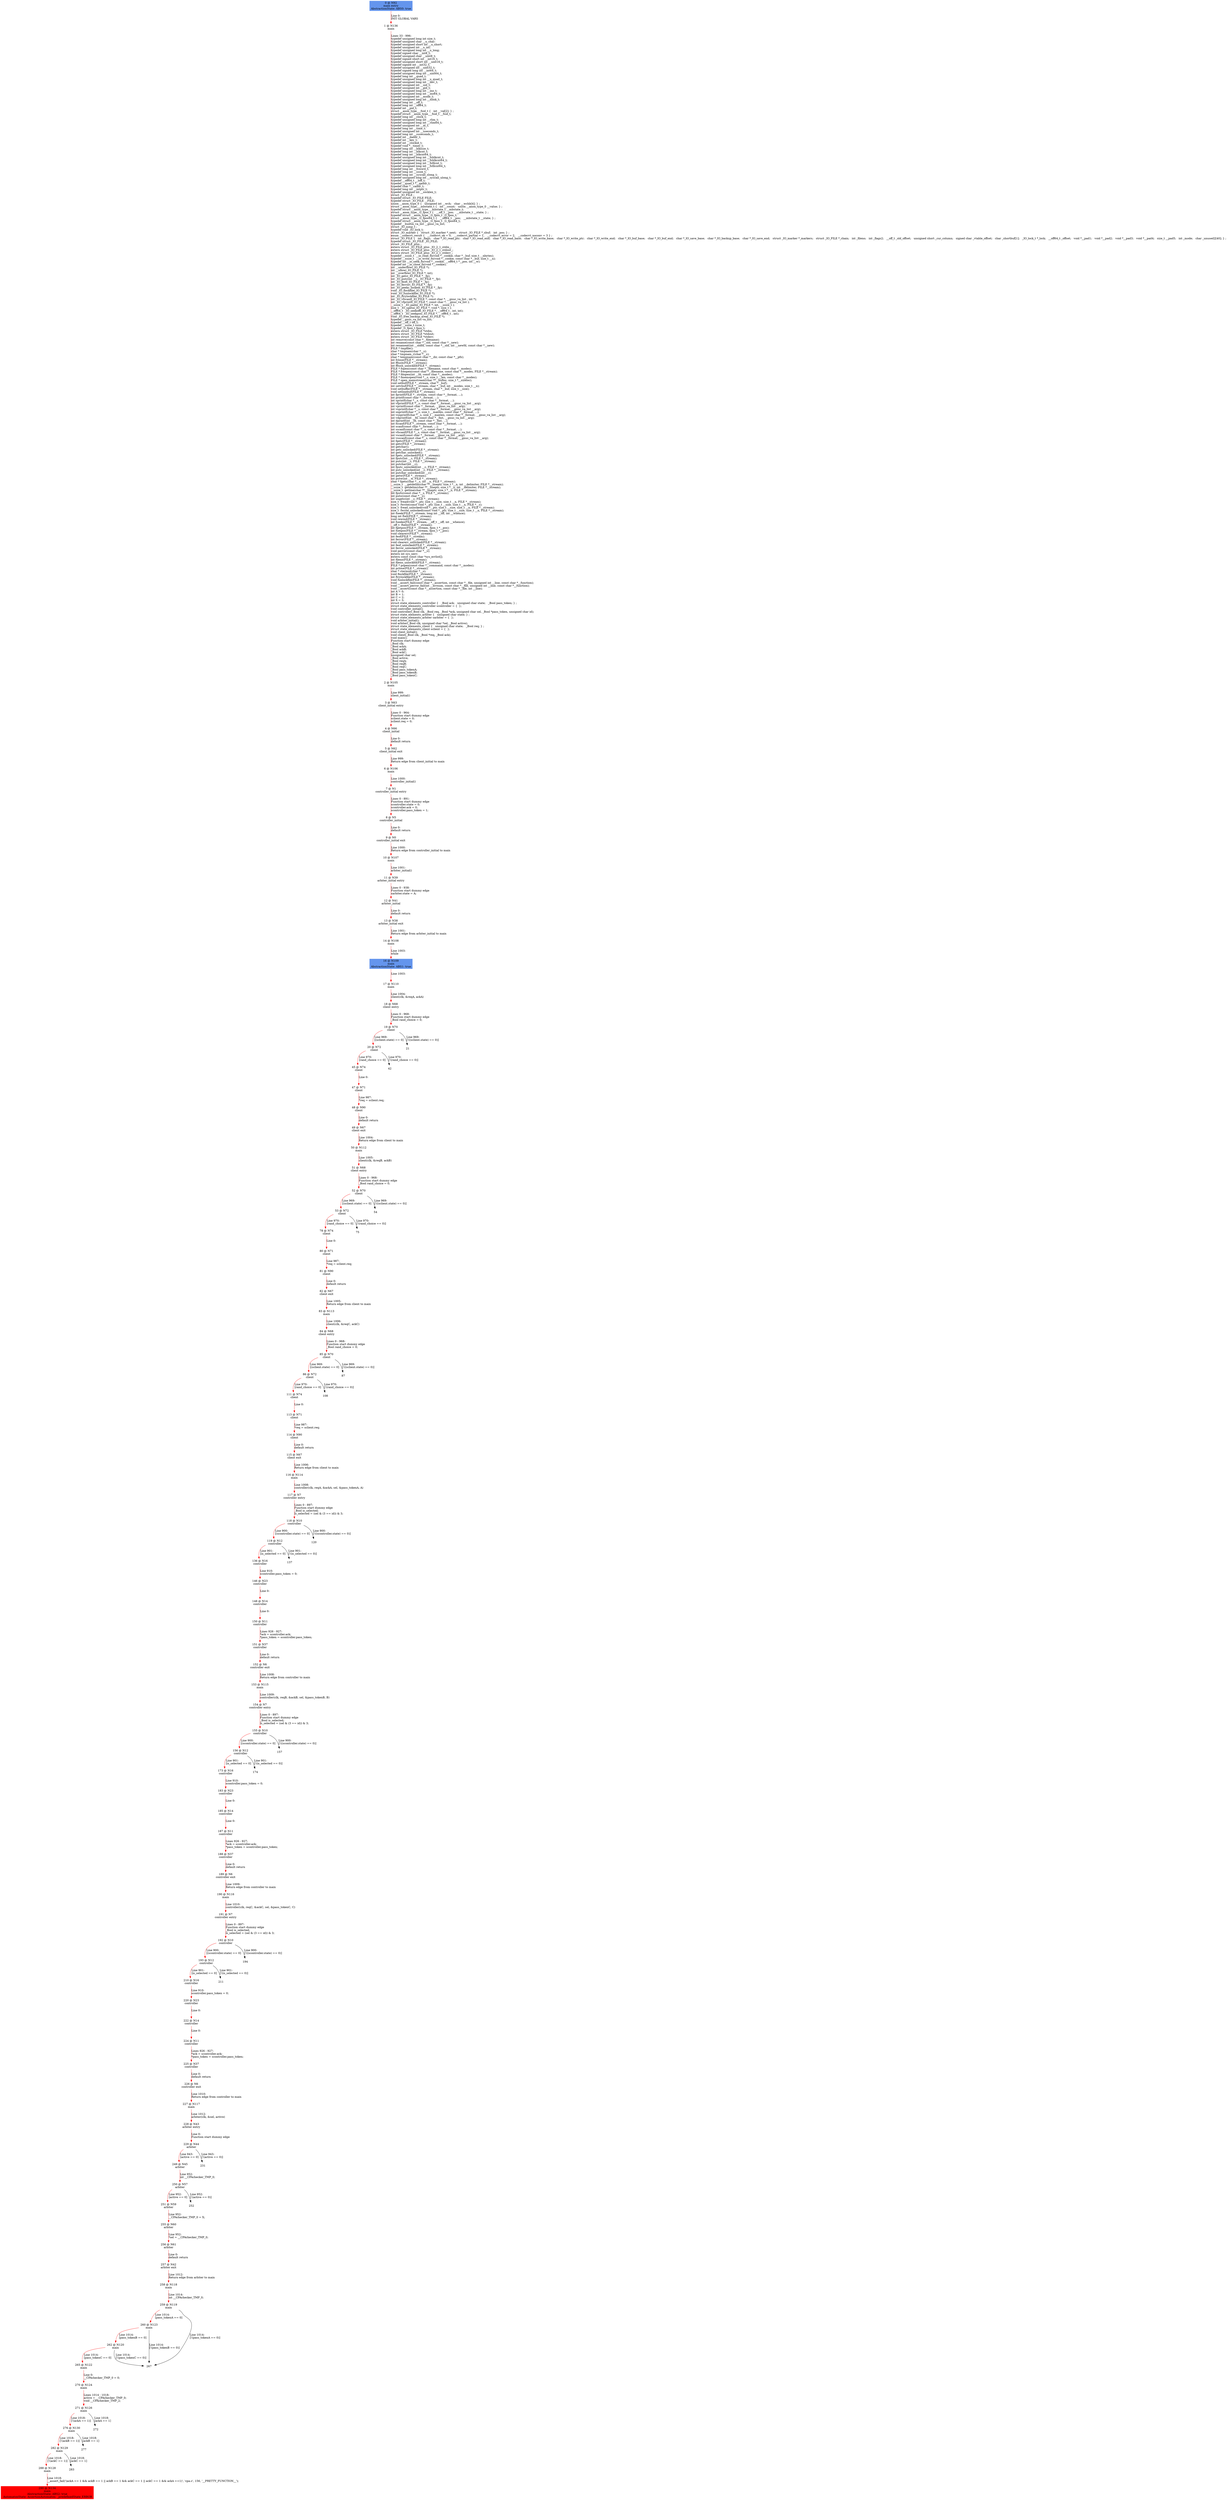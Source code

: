 digraph ARG {
node [style="filled" shape="box" color="white"]
0 [fillcolor="cornflowerblue" label="0 @ N92\nmain entry\nAbstractionState: ABS0: true\n" id="0"]
1 [label="1 @ N136\nmain\n" id="1"]
2 [label="2 @ N105\nmain\n" id="2"]
3 [label="3 @ N63\nclient_initial entry\n" id="3"]
4 [label="4 @ N66\nclient_initial\n" id="4"]
5 [label="5 @ N62\nclient_initial exit\n" id="5"]
6 [label="6 @ N106\nmain\n" id="6"]
7 [label="7 @ N1\ncontroller_initial entry\n" id="7"]
8 [label="8 @ N5\ncontroller_initial\n" id="8"]
9 [label="9 @ N0\ncontroller_initial exit\n" id="9"]
10 [label="10 @ N107\nmain\n" id="10"]
11 [label="11 @ N39\narbiter_initial entry\n" id="11"]
12 [label="12 @ N41\narbiter_initial\n" id="12"]
13 [label="13 @ N38\narbiter_initial exit\n" id="13"]
14 [label="14 @ N108\nmain\n" id="14"]
16 [fillcolor="cornflowerblue" label="16 @ N109\nmain\nAbstractionState: ABS1: true\n" id="16"]
17 [label="17 @ N110\nmain\n" id="17"]
18 [label="18 @ N68\nclient entry\n" id="18"]
19 [label="19 @ N70\nclient\n" id="19"]
20 [label="20 @ N72\nclient\n" id="20"]
45 [label="45 @ N74\nclient\n" id="45"]
47 [label="47 @ N71\nclient\n" id="47"]
48 [label="48 @ N90\nclient\n" id="48"]
49 [label="49 @ N67\nclient exit\n" id="49"]
50 [label="50 @ N112\nmain\n" id="50"]
51 [label="51 @ N68\nclient entry\n" id="51"]
52 [label="52 @ N70\nclient\n" id="52"]
53 [label="53 @ N72\nclient\n" id="53"]
78 [label="78 @ N74\nclient\n" id="78"]
80 [label="80 @ N71\nclient\n" id="80"]
81 [label="81 @ N90\nclient\n" id="81"]
82 [label="82 @ N67\nclient exit\n" id="82"]
83 [label="83 @ N113\nmain\n" id="83"]
84 [label="84 @ N68\nclient entry\n" id="84"]
85 [label="85 @ N70\nclient\n" id="85"]
86 [label="86 @ N72\nclient\n" id="86"]
111 [label="111 @ N74\nclient\n" id="111"]
113 [label="113 @ N71\nclient\n" id="113"]
114 [label="114 @ N90\nclient\n" id="114"]
115 [label="115 @ N67\nclient exit\n" id="115"]
116 [label="116 @ N114\nmain\n" id="116"]
117 [label="117 @ N7\ncontroller entry\n" id="117"]
118 [label="118 @ N10\ncontroller\n" id="118"]
119 [label="119 @ N12\ncontroller\n" id="119"]
136 [label="136 @ N16\ncontroller\n" id="136"]
146 [label="146 @ N23\ncontroller\n" id="146"]
148 [label="148 @ N14\ncontroller\n" id="148"]
150 [label="150 @ N11\ncontroller\n" id="150"]
151 [label="151 @ N37\ncontroller\n" id="151"]
152 [label="152 @ N6\ncontroller exit\n" id="152"]
153 [label="153 @ N115\nmain\n" id="153"]
154 [label="154 @ N7\ncontroller entry\n" id="154"]
155 [label="155 @ N10\ncontroller\n" id="155"]
156 [label="156 @ N12\ncontroller\n" id="156"]
173 [label="173 @ N16\ncontroller\n" id="173"]
183 [label="183 @ N23\ncontroller\n" id="183"]
185 [label="185 @ N14\ncontroller\n" id="185"]
187 [label="187 @ N11\ncontroller\n" id="187"]
188 [label="188 @ N37\ncontroller\n" id="188"]
189 [label="189 @ N6\ncontroller exit\n" id="189"]
190 [label="190 @ N116\nmain\n" id="190"]
191 [label="191 @ N7\ncontroller entry\n" id="191"]
192 [label="192 @ N10\ncontroller\n" id="192"]
193 [label="193 @ N12\ncontroller\n" id="193"]
210 [label="210 @ N16\ncontroller\n" id="210"]
220 [label="220 @ N23\ncontroller\n" id="220"]
222 [label="222 @ N14\ncontroller\n" id="222"]
224 [label="224 @ N11\ncontroller\n" id="224"]
225 [label="225 @ N37\ncontroller\n" id="225"]
226 [label="226 @ N6\ncontroller exit\n" id="226"]
227 [label="227 @ N117\nmain\n" id="227"]
228 [label="228 @ N43\narbiter entry\n" id="228"]
229 [label="229 @ N44\narbiter\n" id="229"]
249 [label="249 @ N45\narbiter\n" id="249"]
250 [label="250 @ N57\narbiter\n" id="250"]
251 [label="251 @ N59\narbiter\n" id="251"]
255 [label="255 @ N60\narbiter\n" id="255"]
256 [label="256 @ N61\narbiter\n" id="256"]
257 [label="257 @ N42\narbiter exit\n" id="257"]
258 [label="258 @ N118\nmain\n" id="258"]
259 [label="259 @ N119\nmain\n" id="259"]
260 [label="260 @ N123\nmain\n" id="260"]
262 [label="262 @ N120\nmain\n" id="262"]
265 [label="265 @ N122\nmain\n" id="265"]
270 [label="270 @ N124\nmain\n" id="270"]
271 [label="271 @ N126\nmain\n" id="271"]
276 [label="276 @ N130\nmain\n" id="276"]
282 [label="282 @ N129\nmain\n" id="282"]
288 [label="288 @ N128\nmain\n" id="288"]
290 [fillcolor="red" label="290 @ N134\nmain\nAbstractionState: ABS2: true\n AutomatonState: AssertionAutomaton: _predefinedState_ERROR\n" id="290"]
0 -> 1 [color="red" label="Line 0: \lINIT GLOBAL VARS\l" id="0 -> 1"]
1 -> 2 [color="red" label="Lines 33 - 996: \ltypedef unsigned long int size_t;\ltypedef unsigned char __u_char;\ltypedef unsigned short int __u_short;\ltypedef unsigned int __u_int;\ltypedef unsigned long int __u_long;\ltypedef signed char __int8_t;\ltypedef unsigned char __uint8_t;\ltypedef signed short int __int16_t;\ltypedef unsigned short int __uint16_t;\ltypedef signed int __int32_t;\ltypedef unsigned int __uint32_t;\ltypedef signed long int __int64_t;\ltypedef unsigned long int __uint64_t;\ltypedef long int __quad_t;\ltypedef unsigned long int __u_quad_t;\ltypedef unsigned long int __dev_t;\ltypedef unsigned int __uid_t;\ltypedef unsigned int __gid_t;\ltypedef unsigned long int __ino_t;\ltypedef unsigned long int __ino64_t;\ltypedef unsigned int __mode_t;\ltypedef unsigned long int __nlink_t;\ltypedef long int __off_t;\ltypedef long int __off64_t;\ltypedef int __pid_t;\lstruct __anon_type___fsid_t {   int __val[2]; } ;\ltypedef struct __anon_type___fsid_t __fsid_t;\ltypedef long int __clock_t;\ltypedef unsigned long int __rlim_t;\ltypedef unsigned long int __rlim64_t;\ltypedef unsigned int __id_t;\ltypedef long int __time_t;\ltypedef unsigned int __useconds_t;\ltypedef long int __suseconds_t;\ltypedef int __daddr_t;\ltypedef int __key_t;\ltypedef int __clockid_t;\ltypedef void *__timer_t;\ltypedef long int __blksize_t;\ltypedef long int __blkcnt_t;\ltypedef long int __blkcnt64_t;\ltypedef unsigned long int __fsblkcnt_t;\ltypedef unsigned long int __fsblkcnt64_t;\ltypedef unsigned long int __fsfilcnt_t;\ltypedef unsigned long int __fsfilcnt64_t;\ltypedef long int __fsword_t;\ltypedef long int __ssize_t;\ltypedef long int __syscall_slong_t;\ltypedef unsigned long int __syscall_ulong_t;\ltypedef __off64_t __loff_t;\ltypedef __quad_t *__qaddr_t;\ltypedef char *__caddr_t;\ltypedef long int __intptr_t;\ltypedef unsigned int __socklen_t;\lstruct _IO_FILE ;\ltypedef struct _IO_FILE FILE;\ltypedef struct _IO_FILE __FILE;\lunion __anon_type_0 {   unsigned int __wch;   char __wchb[4]; } ;\lstruct __anon_type___mbstate_t {   int __count;   union __anon_type_0 __value; } ;\ltypedef struct __anon_type___mbstate_t __mbstate_t;\lstruct __anon_type__G_fpos_t {   __off_t __pos;   __mbstate_t __state; } ;\ltypedef struct __anon_type__G_fpos_t _G_fpos_t;\lstruct __anon_type__G_fpos64_t {   __off64_t __pos;   __mbstate_t __state; } ;\ltypedef struct __anon_type__G_fpos_t _G_fpos64_t;\ltypedef __builtin_va_list __gnuc_va_list;\lstruct _IO_jump_t ;\ltypedef void _IO_lock_t;\lstruct _IO_marker {   struct _IO_marker *_next;   struct _IO_FILE *_sbuf;   int _pos; } ;\lenum __codecvt_result {   __codecvt_ok = 0,   __codecvt_partial = 1,   __codecvt_error = 2,   __codecvt_noconv = 3 } ;\lstruct _IO_FILE {   int _flags;   char *_IO_read_ptr;   char *_IO_read_end;   char *_IO_read_base;   char *_IO_write_base;   char *_IO_write_ptr;   char *_IO_write_end;   char *_IO_buf_base;   char *_IO_buf_end;   char *_IO_save_base;   char *_IO_backup_base;   char *_IO_save_end;   struct _IO_marker *_markers;   struct _IO_FILE *_chain;   int _fileno;   int _flags2;   __off_t _old_offset;   unsigned short _cur_column;   signed char _vtable_offset;   char _shortbuf[1];   _IO_lock_t *_lock;   __off64_t _offset;   void *__pad1;   void *__pad2;   void *__pad3;   void *__pad4;   size_t __pad5;   int _mode;   char _unused2[40]; } ;\ltypedef struct _IO_FILE _IO_FILE;\lstruct _IO_FILE_plus ;\lextern struct _IO_FILE_plus _IO_2_1_stdin_;\lextern struct _IO_FILE_plus _IO_2_1_stdout_;\lextern struct _IO_FILE_plus _IO_2_1_stderr_;\ltypedef __ssize_t  __io_read_fn(void *__cookie, char *__buf, size_t __nbytes);\ltypedef __ssize_t  __io_write_fn(void *__cookie, const char *__buf, size_t __n);\ltypedef int __io_seek_fn(void *__cookie, __off64_t *__pos, int __w);\ltypedef int __io_close_fn(void *__cookie);\lint __underflow(_IO_FILE *);\lint __uflow(_IO_FILE *);\lint __overflow(_IO_FILE *, int);\lint _IO_getc(_IO_FILE *__fp);\lint _IO_putc(int __c, _IO_FILE *__fp);\lint _IO_feof(_IO_FILE *__fp);\lint _IO_ferror(_IO_FILE *__fp);\lint _IO_peekc_locked(_IO_FILE *__fp);\lvoid _IO_flockfile(_IO_FILE *);\lvoid _IO_funlockfile(_IO_FILE *);\lint _IO_ftrylockfile(_IO_FILE *);\lint _IO_vfscanf(_IO_FILE *, const char *, __gnuc_va_list , int *);\lint _IO_vfprintf(_IO_FILE *, const char *, __gnuc_va_list );\l__ssize_t  _IO_padn(_IO_FILE *, int, __ssize_t );\lsize_t  _IO_sgetn(_IO_FILE *, void *, size_t );\l__off64_t  _IO_seekoff(_IO_FILE *, __off64_t , int, int);\l__off64_t  _IO_seekpos(_IO_FILE *, __off64_t , int);\lvoid _IO_free_backup_area(_IO_FILE *);\ltypedef __gnuc_va_list va_list;\ltypedef __off_t off_t;\ltypedef __ssize_t ssize_t;\ltypedef _G_fpos_t fpos_t;\lextern struct _IO_FILE *stdin;\lextern struct _IO_FILE *stdout;\lextern struct _IO_FILE *stderr;\lint remove(const char *__filename);\lint rename(const char *__old, const char *__new);\lint renameat(int __oldfd, const char *__old, int __newfd, const char *__new);\lFILE * tmpfile();\lchar * tmpnam(char *__s);\lchar * tmpnam_r(char *__s);\lchar * tempnam(const char *__dir, const char *__pfx);\lint fclose(FILE *__stream);\lint fflush(FILE *__stream);\lint fflush_unlocked(FILE *__stream);\lFILE * fopen(const char *__filename, const char *__modes);\lFILE * freopen(const char *__filename, const char *__modes, FILE *__stream);\lFILE * fdopen(int __fd, const char *__modes);\lFILE * fmemopen(void *__s, size_t __len, const char *__modes);\lFILE * open_memstream(char **__bufloc, size_t *__sizeloc);\lvoid setbuf(FILE *__stream, char *__buf);\lint setvbuf(FILE *__stream, char *__buf, int __modes, size_t __n);\lvoid setbuffer(FILE *__stream, char *__buf, size_t __size);\lvoid setlinebuf(FILE *__stream);\lint fprintf(FILE *__stream, const char *__format, ...);\lint printf(const char *__format, ...);\lint sprintf(char *__s, const char *__format, ...);\lint vfprintf(FILE *__s, const char *__format, __gnuc_va_list __arg);\lint vprintf(const char *__format, __gnuc_va_list __arg);\lint vsprintf(char *__s, const char *__format, __gnuc_va_list __arg);\lint snprintf(char *__s, size_t __maxlen, const char *__format, ...);\lint vsnprintf(char *__s, size_t __maxlen, const char *__format, __gnuc_va_list __arg);\lint vdprintf(int __fd, const char *__fmt, __gnuc_va_list __arg);\lint dprintf(int __fd, const char *__fmt, ...);\lint fscanf(FILE *__stream, const char *__format, ...);\lint scanf(const char *__format, ...);\lint sscanf(const char *__s, const char *__format, ...);\lint vfscanf(FILE *__s, const char *__format, __gnuc_va_list __arg);\lint vscanf(const char *__format, __gnuc_va_list __arg);\lint vsscanf(const char *__s, const char *__format, __gnuc_va_list __arg);\lint fgetc(FILE *__stream);\lint getc(FILE *__stream);\lint getchar();\lint getc_unlocked(FILE *__stream);\lint getchar_unlocked();\lint fgetc_unlocked(FILE *__stream);\lint fputc(int __c, FILE *__stream);\lint putc(int __c, FILE *__stream);\lint putchar(int __c);\lint fputc_unlocked(int __c, FILE *__stream);\lint putc_unlocked(int __c, FILE *__stream);\lint putchar_unlocked(int __c);\lint getw(FILE *__stream);\lint putw(int __w, FILE *__stream);\lchar * fgets(char *__s, int __n, FILE *__stream);\l__ssize_t  __getdelim(char **__lineptr, size_t *__n, int __delimiter, FILE *__stream);\l__ssize_t  getdelim(char **__lineptr, size_t *__n, int __delimiter, FILE *__stream);\l__ssize_t  getline(char **__lineptr, size_t *__n, FILE *__stream);\lint fputs(const char *__s, FILE *__stream);\lint puts(const char *__s);\lint ungetc(int __c, FILE *__stream);\lsize_t  fread(void *__ptr, size_t __size, size_t __n, FILE *__stream);\lsize_t  fwrite(const void *__ptr, size_t __size, size_t __n, FILE *__s);\lsize_t  fread_unlocked(void *__ptr, size_t __size, size_t __n, FILE *__stream);\lsize_t  fwrite_unlocked(const void *__ptr, size_t __size, size_t __n, FILE *__stream);\lint fseek(FILE *__stream, long int __off, int __whence);\llong int ftell(FILE *__stream);\lvoid rewind(FILE *__stream);\lint fseeko(FILE *__stream, __off_t __off, int __whence);\l__off_t  ftello(FILE *__stream);\lint fgetpos(FILE *__stream, fpos_t *__pos);\lint fsetpos(FILE *__stream, fpos_t *__pos);\lvoid clearerr(FILE *__stream);\lint feof(FILE *__stream);\lint ferror(FILE *__stream);\lvoid clearerr_unlocked(FILE *__stream);\lint feof_unlocked(FILE *__stream);\lint ferror_unlocked(FILE *__stream);\lvoid perror(const char *__s);\lextern int sys_nerr;\lextern const const char *sys_errlist[];\lint fileno(FILE *__stream);\lint fileno_unlocked(FILE *__stream);\lFILE * popen(const char *__command, const char *__modes);\lint pclose(FILE *__stream);\lchar * ctermid(char *__s);\lvoid flockfile(FILE *__stream);\lint ftrylockfile(FILE *__stream);\lvoid funlockfile(FILE *__stream);\lvoid __assert_fail(const char *__assertion, const char *__file, unsigned int __line, const char *__function);\lvoid __assert_perror_fail(int __errnum, const char *__file, unsigned int __line, const char *__function);\lvoid __assert(const char *__assertion, const char *__file, int __line);\lint A = 0;\lint B = 1;\lint C = 2;\lint X = 3;\lstruct state_elements_controller {   _Bool ack;   unsigned char state;   _Bool pass_token; } ;\lstruct state_elements_controller scontroller = {  };\lvoid controller_initial();\lvoid controller(_Bool clk, _Bool req, _Bool *ack, unsigned char sel, _Bool *pass_token, unsigned char id);\lstruct state_elements_arbiter {   unsigned char state; } ;\lstruct state_elements_arbiter sarbiter = {  };\lvoid arbiter_initial();\lvoid arbiter(_Bool clk, unsigned char *sel, _Bool active);\lstruct state_elements_client {   unsigned char state;   _Bool req; } ;\lstruct state_elements_client sclient = {  };\lvoid client_initial();\lvoid client(_Bool clk, _Bool *req, _Bool ack);\lvoid main();\lFunction start dummy edge\l_Bool clk;\l_Bool ackA;\l_Bool ackB;\l_Bool ackC;\lunsigned char sel;\l_Bool active;\l_Bool reqA;\l_Bool reqB;\l_Bool reqC;\l_Bool pass_tokenA;\l_Bool pass_tokenB;\l_Bool pass_tokenC;\l" id="1 -> 2"]
2 -> 3 [color="red" label="Line 999: \lclient_initial()\l" id="2 -> 3"]
3 -> 4 [color="red" label="Lines 0 - 964: \lFunction start dummy edge\lsclient.state = 0;\lsclient.req = 0;\l" id="3 -> 4"]
4 -> 5 [color="red" label="Line 0: \ldefault return\l" id="4 -> 5"]
5 -> 6 [color="red" label="Line 999: \lReturn edge from client_initial to main\l" id="5 -> 6"]
6 -> 7 [color="red" label="Line 1000: \lcontroller_initial()\l" id="6 -> 7"]
7 -> 8 [color="red" label="Lines 0 - 891: \lFunction start dummy edge\lscontroller.state = 0;\lscontroller.ack = 0;\lscontroller.pass_token = 1;\l" id="7 -> 8"]
8 -> 9 [color="red" label="Line 0: \ldefault return\l" id="8 -> 9"]
9 -> 10 [color="red" label="Line 1000: \lReturn edge from controller_initial to main\l" id="9 -> 10"]
10 -> 11 [color="red" label="Line 1001: \larbiter_initial()\l" id="10 -> 11"]
11 -> 12 [color="red" label="Lines 0 - 938: \lFunction start dummy edge\lsarbiter.state = A;\l" id="11 -> 12"]
12 -> 13 [color="red" label="Line 0: \ldefault return\l" id="12 -> 13"]
13 -> 14 [color="red" label="Line 1001: \lReturn edge from arbiter_initial to main\l" id="13 -> 14"]
14 -> 16 [color="red" label="Line 1003: \lwhile\l" id="14 -> 16"]
16 -> 17 [color="red" label="Line 1003: \l\l" id="16 -> 17"]
17 -> 18 [color="red" label="Line 1004: \lclient(clk, &reqA, ackA)\l" id="17 -> 18"]
18 -> 19 [color="red" label="Lines 0 - 968: \lFunction start dummy edge\l_Bool rand_choice = 0;\l" id="18 -> 19"]
19 -> 20 [color="red" label="Line 969: \l[(sclient.state) == 0]\l" id="19 -> 20"]
19 -> 21 [label="Line 969: \l[!((sclient.state) == 0)]\l" id="19 -> 21"]
20 -> 42 [label="Line 970: \l[!(rand_choice == 0)]\l" id="20 -> 42"]
20 -> 45 [color="red" label="Line 970: \l[rand_choice == 0]\l" id="20 -> 45"]
45 -> 47 [color="red" label="Line 0: \l\l" id="45 -> 47"]
47 -> 48 [color="red" label="Line 987: \l*req = sclient.req;\l" id="47 -> 48"]
48 -> 49 [color="red" label="Line 0: \ldefault return\l" id="48 -> 49"]
49 -> 50 [color="red" label="Line 1004: \lReturn edge from client to main\l" id="49 -> 50"]
50 -> 51 [color="red" label="Line 1005: \lclient(clk, &reqB, ackB)\l" id="50 -> 51"]
51 -> 52 [color="red" label="Lines 0 - 968: \lFunction start dummy edge\l_Bool rand_choice = 0;\l" id="51 -> 52"]
52 -> 53 [color="red" label="Line 969: \l[(sclient.state) == 0]\l" id="52 -> 53"]
52 -> 54 [label="Line 969: \l[!((sclient.state) == 0)]\l" id="52 -> 54"]
53 -> 75 [label="Line 970: \l[!(rand_choice == 0)]\l" id="53 -> 75"]
53 -> 78 [color="red" label="Line 970: \l[rand_choice == 0]\l" id="53 -> 78"]
78 -> 80 [color="red" label="Line 0: \l\l" id="78 -> 80"]
80 -> 81 [color="red" label="Line 987: \l*req = sclient.req;\l" id="80 -> 81"]
81 -> 82 [color="red" label="Line 0: \ldefault return\l" id="81 -> 82"]
82 -> 83 [color="red" label="Line 1005: \lReturn edge from client to main\l" id="82 -> 83"]
83 -> 84 [color="red" label="Line 1006: \lclient(clk, &reqC, ackC)\l" id="83 -> 84"]
84 -> 85 [color="red" label="Lines 0 - 968: \lFunction start dummy edge\l_Bool rand_choice = 0;\l" id="84 -> 85"]
85 -> 86 [color="red" label="Line 969: \l[(sclient.state) == 0]\l" id="85 -> 86"]
85 -> 87 [label="Line 969: \l[!((sclient.state) == 0)]\l" id="85 -> 87"]
86 -> 108 [label="Line 970: \l[!(rand_choice == 0)]\l" id="86 -> 108"]
86 -> 111 [color="red" label="Line 970: \l[rand_choice == 0]\l" id="86 -> 111"]
111 -> 113 [color="red" label="Line 0: \l\l" id="111 -> 113"]
113 -> 114 [color="red" label="Line 987: \l*req = sclient.req;\l" id="113 -> 114"]
114 -> 115 [color="red" label="Line 0: \ldefault return\l" id="114 -> 115"]
115 -> 116 [color="red" label="Line 1006: \lReturn edge from client to main\l" id="115 -> 116"]
116 -> 117 [color="red" label="Line 1008: \lcontroller(clk, reqA, &ackA, sel, &pass_tokenA, A)\l" id="116 -> 117"]
117 -> 118 [color="red" label="Lines 0 - 897: \lFunction start dummy edge\l_Bool is_selected;\lis_selected = (sel & (3 == id)) & 3;\l" id="117 -> 118"]
118 -> 119 [color="red" label="Line 900: \l[(scontroller.state) == 0]\l" id="118 -> 119"]
118 -> 120 [label="Line 900: \l[!((scontroller.state) == 0)]\l" id="118 -> 120"]
119 -> 136 [color="red" label="Line 901: \l[is_selected == 0]\l" id="119 -> 136"]
119 -> 137 [label="Line 901: \l[!(is_selected == 0)]\l" id="119 -> 137"]
136 -> 146 [color="red" label="Line 910: \lscontroller.pass_token = 0;\l" id="136 -> 146"]
146 -> 148 [color="red" label="Line 0: \l\l" id="146 -> 148"]
148 -> 150 [color="red" label="Line 0: \l\l" id="148 -> 150"]
150 -> 151 [color="red" label="Lines 926 - 927: \l*ack = scontroller.ack;\l*pass_token = scontroller.pass_token;\l" id="150 -> 151"]
151 -> 152 [color="red" label="Line 0: \ldefault return\l" id="151 -> 152"]
152 -> 153 [color="red" label="Line 1008: \lReturn edge from controller to main\l" id="152 -> 153"]
153 -> 154 [color="red" label="Line 1009: \lcontroller(clk, reqB, &ackB, sel, &pass_tokenB, B)\l" id="153 -> 154"]
154 -> 155 [color="red" label="Lines 0 - 897: \lFunction start dummy edge\l_Bool is_selected;\lis_selected = (sel & (3 == id)) & 3;\l" id="154 -> 155"]
155 -> 156 [color="red" label="Line 900: \l[(scontroller.state) == 0]\l" id="155 -> 156"]
155 -> 157 [label="Line 900: \l[!((scontroller.state) == 0)]\l" id="155 -> 157"]
156 -> 173 [color="red" label="Line 901: \l[is_selected == 0]\l" id="156 -> 173"]
156 -> 174 [label="Line 901: \l[!(is_selected == 0)]\l" id="156 -> 174"]
173 -> 183 [color="red" label="Line 910: \lscontroller.pass_token = 0;\l" id="173 -> 183"]
183 -> 185 [color="red" label="Line 0: \l\l" id="183 -> 185"]
185 -> 187 [color="red" label="Line 0: \l\l" id="185 -> 187"]
187 -> 188 [color="red" label="Lines 926 - 927: \l*ack = scontroller.ack;\l*pass_token = scontroller.pass_token;\l" id="187 -> 188"]
188 -> 189 [color="red" label="Line 0: \ldefault return\l" id="188 -> 189"]
189 -> 190 [color="red" label="Line 1009: \lReturn edge from controller to main\l" id="189 -> 190"]
190 -> 191 [color="red" label="Line 1010: \lcontroller(clk, reqC, &ackC, sel, &pass_tokenC, C)\l" id="190 -> 191"]
191 -> 192 [color="red" label="Lines 0 - 897: \lFunction start dummy edge\l_Bool is_selected;\lis_selected = (sel & (3 == id)) & 3;\l" id="191 -> 192"]
192 -> 193 [color="red" label="Line 900: \l[(scontroller.state) == 0]\l" id="192 -> 193"]
192 -> 194 [label="Line 900: \l[!((scontroller.state) == 0)]\l" id="192 -> 194"]
193 -> 210 [color="red" label="Line 901: \l[is_selected == 0]\l" id="193 -> 210"]
193 -> 211 [label="Line 901: \l[!(is_selected == 0)]\l" id="193 -> 211"]
210 -> 220 [color="red" label="Line 910: \lscontroller.pass_token = 0;\l" id="210 -> 220"]
220 -> 222 [color="red" label="Line 0: \l\l" id="220 -> 222"]
222 -> 224 [color="red" label="Line 0: \l\l" id="222 -> 224"]
224 -> 225 [color="red" label="Lines 926 - 927: \l*ack = scontroller.ack;\l*pass_token = scontroller.pass_token;\l" id="224 -> 225"]
225 -> 226 [color="red" label="Line 0: \ldefault return\l" id="225 -> 226"]
226 -> 227 [color="red" label="Line 1010: \lReturn edge from controller to main\l" id="226 -> 227"]
227 -> 228 [color="red" label="Line 1012: \larbiter(clk, &sel, active)\l" id="227 -> 228"]
228 -> 229 [color="red" label="Line 0: \lFunction start dummy edge\l" id="228 -> 229"]
229 -> 231 [label="Line 943: \l[!(active == 0)]\l" id="229 -> 231"]
229 -> 249 [color="red" label="Line 943: \l[active == 0]\l" id="229 -> 249"]
249 -> 250 [color="red" label="Line 952: \lint __CPAchecker_TMP_0;\l" id="249 -> 250"]
250 -> 251 [color="red" label="Line 952: \l[active == 0]\l" id="250 -> 251"]
250 -> 252 [label="Line 952: \l[!(active == 0)]\l" id="250 -> 252"]
251 -> 255 [color="red" label="Line 952: \l__CPAchecker_TMP_0 = X;\l" id="251 -> 255"]
255 -> 256 [color="red" label="Line 952: \l*sel = __CPAchecker_TMP_0;\l" id="255 -> 256"]
256 -> 257 [color="red" label="Line 0: \ldefault return\l" id="256 -> 257"]
257 -> 258 [color="red" label="Line 1012: \lReturn edge from arbiter to main\l" id="257 -> 258"]
258 -> 259 [color="red" label="Line 1014: \lint __CPAchecker_TMP_0;\l" id="258 -> 259"]
259 -> 260 [color="red" label="Line 1014: \l[pass_tokenA == 0]\l" id="259 -> 260"]
259 -> 267 [label="Line 1014: \l[!(pass_tokenA == 0)]\l" id="259 -> 267"]
260 -> 262 [color="red" label="Line 1014: \l[pass_tokenB == 0]\l" id="260 -> 262"]
260 -> 267 [label="Line 1014: \l[!(pass_tokenB == 0)]\l" id="260 -> 267"]
262 -> 265 [color="red" label="Line 1014: \l[pass_tokenC == 0]\l" id="262 -> 265"]
262 -> 267 [label="Line 1014: \l[!(pass_tokenC == 0)]\l" id="262 -> 267"]
265 -> 270 [color="red" label="Line 0: \l__CPAchecker_TMP_0 = 0;\l" id="265 -> 270"]
270 -> 271 [color="red" label="Lines 1014 - 1018: \lactive = __CPAchecker_TMP_0;\lvoid __CPAchecker_TMP_2;\l" id="270 -> 271"]
271 -> 272 [label="Line 1018: \l[ackA == 1]\l" id="271 -> 272"]
271 -> 276 [color="red" label="Line 1018: \l[!(ackA == 1)]\l" id="271 -> 276"]
276 -> 277 [label="Line 1018: \l[ackB == 1]\l" id="276 -> 277"]
276 -> 282 [color="red" label="Line 1018: \l[!(ackB == 1)]\l" id="276 -> 282"]
282 -> 283 [label="Line 1018: \l[ackC == 1]\l" id="282 -> 283"]
282 -> 288 [color="red" label="Line 1018: \l[!(ackC == 1)]\l" id="282 -> 288"]
288 -> 290 [color="red" label="Line 1018: \l__assert_fail('(ackA == 1 && ackB == 1 || ackB == 1 && ackC == 1 || ackC == 1 && ackA ==1)', 'cpa.c', 156, '__PRETTY_FUNCTION__');\l" id="288 -> 290"]
}
